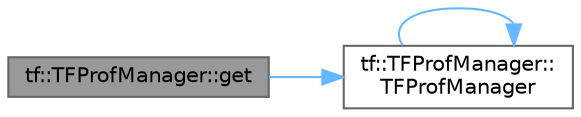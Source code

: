 digraph "tf::TFProfManager::get"
{
 // LATEX_PDF_SIZE
  bgcolor="transparent";
  edge [fontname=Helvetica,fontsize=10,labelfontname=Helvetica,labelfontsize=10];
  node [fontname=Helvetica,fontsize=10,shape=box,height=0.2,width=0.4];
  rankdir="LR";
  Node1 [id="Node000001",label="tf::TFProfManager::get",height=0.2,width=0.4,color="gray40", fillcolor="grey60", style="filled", fontcolor="black",tooltip=" "];
  Node1 -> Node2 [id="edge1_Node000001_Node000002",color="steelblue1",style="solid",tooltip=" "];
  Node2 [id="Node000002",label="tf::TFProfManager::\lTFProfManager",height=0.2,width=0.4,color="grey40", fillcolor="white", style="filled",URL="$classtf_1_1_t_f_prof_manager.html#a7de17b017d3b2db51eb227f15adfb123",tooltip=" "];
  Node2 -> Node2 [id="edge2_Node000002_Node000002",color="steelblue1",style="solid",tooltip=" "];
}
